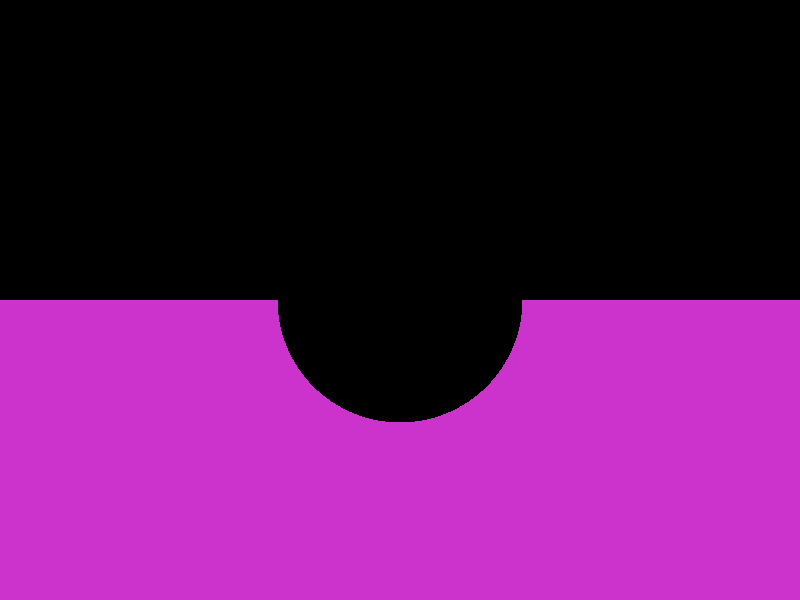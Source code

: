 camera {
  location  <0, 0, 10>
  up        <0,  1,  0>
  right     <1.33333, 0, 0>
  look_at   <0, 0, 0>
}

sphere { <0, 0, 0>, 2
  finish {ior 1.5}
}

plane {<0, 1, 0>, -4
      pigment {color rgb <0.8, 0.2, 0.8>}
}